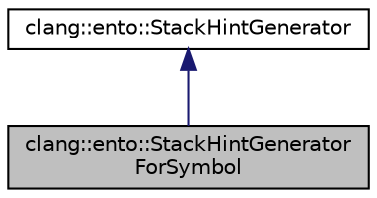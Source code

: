 digraph "clang::ento::StackHintGeneratorForSymbol"
{
 // LATEX_PDF_SIZE
  bgcolor="transparent";
  edge [fontname="Helvetica",fontsize="10",labelfontname="Helvetica",labelfontsize="10"];
  node [fontname="Helvetica",fontsize="10",shape=record];
  Node1 [label="clang::ento::StackHintGenerator\lForSymbol",height=0.2,width=0.4,color="black", fillcolor="grey75", style="filled", fontcolor="black",tooltip="Constructs a Stack hint for the given symbol."];
  Node2 -> Node1 [dir="back",color="midnightblue",fontsize="10",style="solid",fontname="Helvetica"];
  Node2 [label="clang::ento::StackHintGenerator",height=0.2,width=0.4,color="black",URL="$classclang_1_1ento_1_1StackHintGenerator.html",tooltip="Interface for classes constructing Stack hints."];
}
